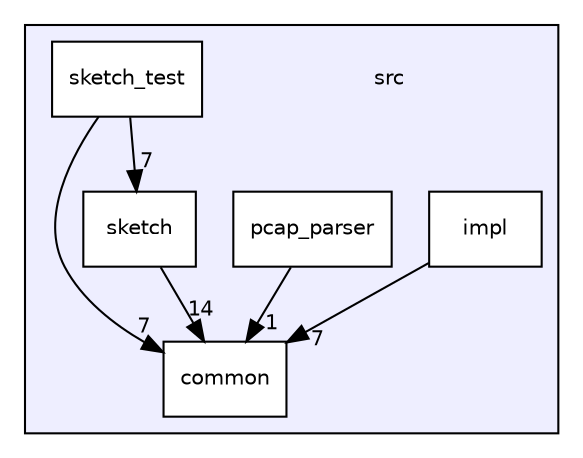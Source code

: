 digraph "src" {
  compound=true
  node [ fontsize="10", fontname="Helvetica"];
  edge [ labelfontsize="10", labelfontname="Helvetica"];
  subgraph clusterdir_68267d1309a1af8e8297ef4c3efbcdba {
    graph [ bgcolor="#eeeeff", pencolor="black", label="" URL="dir_68267d1309a1af8e8297ef4c3efbcdba.html"];
    dir_68267d1309a1af8e8297ef4c3efbcdba [shape=plaintext label="src"];
    dir_fdedb0aba14d44ce9d99bc100e026e6a [shape=box label="common" color="black" fillcolor="white" style="filled" URL="dir_fdedb0aba14d44ce9d99bc100e026e6a.html"];
    dir_3808e3f8fe545b07b1d2715928fb0eea [shape=box label="impl" color="black" fillcolor="white" style="filled" URL="dir_3808e3f8fe545b07b1d2715928fb0eea.html"];
    dir_30715e57b45eec00a69ae0688450414c [shape=box label="pcap_parser" color="black" fillcolor="white" style="filled" URL="dir_30715e57b45eec00a69ae0688450414c.html"];
    dir_ef43dc1024c8c688fd3275ab544df33f [shape=box label="sketch" color="black" fillcolor="white" style="filled" URL="dir_ef43dc1024c8c688fd3275ab544df33f.html"];
    dir_5714b091328ca2b0817cfc81eebb0222 [shape=box label="sketch_test" color="black" fillcolor="white" style="filled" URL="dir_5714b091328ca2b0817cfc81eebb0222.html"];
  }
  dir_ef43dc1024c8c688fd3275ab544df33f->dir_fdedb0aba14d44ce9d99bc100e026e6a [headlabel="14", labeldistance=1.5 headhref="dir_000006_000003.html"];
  dir_3808e3f8fe545b07b1d2715928fb0eea->dir_fdedb0aba14d44ce9d99bc100e026e6a [headlabel="7", labeldistance=1.5 headhref="dir_000004_000003.html"];
  dir_5714b091328ca2b0817cfc81eebb0222->dir_ef43dc1024c8c688fd3275ab544df33f [headlabel="7", labeldistance=1.5 headhref="dir_000007_000006.html"];
  dir_5714b091328ca2b0817cfc81eebb0222->dir_fdedb0aba14d44ce9d99bc100e026e6a [headlabel="7", labeldistance=1.5 headhref="dir_000007_000003.html"];
  dir_30715e57b45eec00a69ae0688450414c->dir_fdedb0aba14d44ce9d99bc100e026e6a [headlabel="1", labeldistance=1.5 headhref="dir_000005_000003.html"];
}
